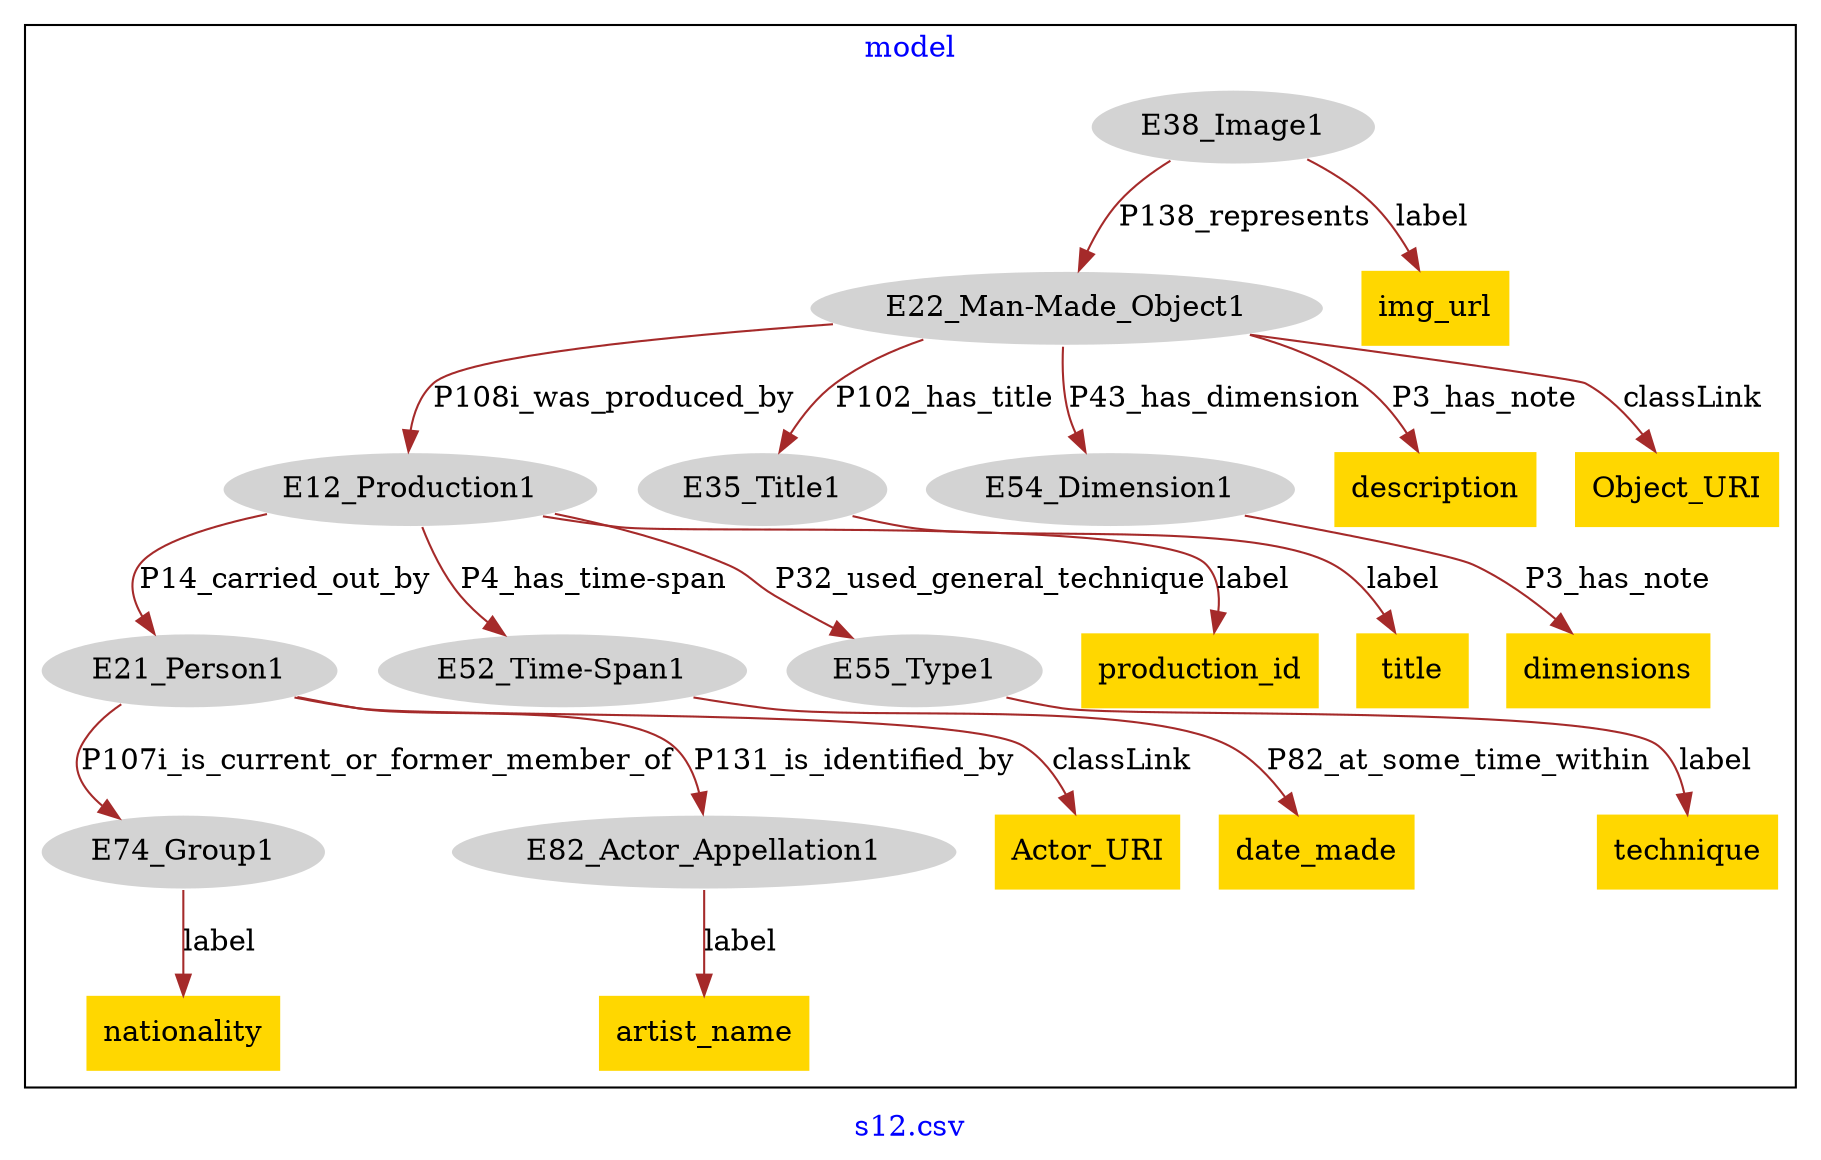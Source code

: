digraph n0 {
fontcolor="blue"
remincross="true"
label="s12.csv"
subgraph cluster {
label="model"
n2[style="filled",color="white",fillcolor="lightgray",label="E12_Production1"];
n3[style="filled",color="white",fillcolor="lightgray",label="E21_Person1"];
n4[style="filled",color="white",fillcolor="lightgray",label="E52_Time-Span1"];
n5[style="filled",color="white",fillcolor="lightgray",label="E55_Type1"];
n6[style="filled",color="white",fillcolor="lightgray",label="E74_Group1"];
n7[style="filled",color="white",fillcolor="lightgray",label="E82_Actor_Appellation1"];
n8[style="filled",color="white",fillcolor="lightgray",label="E22_Man-Made_Object1"];
n9[style="filled",color="white",fillcolor="lightgray",label="E35_Title1"];
n10[style="filled",color="white",fillcolor="lightgray",label="E54_Dimension1"];
n11[style="filled",color="white",fillcolor="lightgray",label="E38_Image1"];
n12[shape="plaintext",style="filled",fillcolor="gold",label="img_url"];
n13[shape="plaintext",style="filled",fillcolor="gold",label="title"];
n14[shape="plaintext",style="filled",fillcolor="gold",label="artist_name"];
n15[shape="plaintext",style="filled",fillcolor="gold",label="dimensions"];
n16[shape="plaintext",style="filled",fillcolor="gold",label="date_made"];
n17[shape="plaintext",style="filled",fillcolor="gold",label="nationality"];
n18[shape="plaintext",style="filled",fillcolor="gold",label="description"];
n19[shape="plaintext",style="filled",fillcolor="gold",label="Actor_URI"];
n20[shape="plaintext",style="filled",fillcolor="gold",label="Object_URI"];
n21[shape="plaintext",style="filled",fillcolor="gold",label="technique"];
n22[shape="plaintext",style="filled",fillcolor="gold",label="production_id"];
}
n2 -> n3[color="brown",fontcolor="black",label="P14_carried_out_by"]
n2 -> n4[color="brown",fontcolor="black",label="P4_has_time-span"]
n2 -> n5[color="brown",fontcolor="black",label="P32_used_general_technique"]
n3 -> n6[color="brown",fontcolor="black",label="P107i_is_current_or_former_member_of"]
n3 -> n7[color="brown",fontcolor="black",label="P131_is_identified_by"]
n8 -> n2[color="brown",fontcolor="black",label="P108i_was_produced_by"]
n8 -> n9[color="brown",fontcolor="black",label="P102_has_title"]
n8 -> n10[color="brown",fontcolor="black",label="P43_has_dimension"]
n11 -> n8[color="brown",fontcolor="black",label="P138_represents"]
n11 -> n12[color="brown",fontcolor="black",label="label"]
n9 -> n13[color="brown",fontcolor="black",label="label"]
n7 -> n14[color="brown",fontcolor="black",label="label"]
n10 -> n15[color="brown",fontcolor="black",label="P3_has_note"]
n4 -> n16[color="brown",fontcolor="black",label="P82_at_some_time_within"]
n6 -> n17[color="brown",fontcolor="black",label="label"]
n8 -> n18[color="brown",fontcolor="black",label="P3_has_note"]
n3 -> n19[color="brown",fontcolor="black",label="classLink"]
n8 -> n20[color="brown",fontcolor="black",label="classLink"]
n5 -> n21[color="brown",fontcolor="black",label="label"]
n2 -> n22[color="brown",fontcolor="black",label="label"]
}
